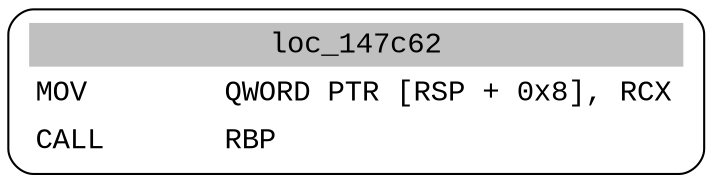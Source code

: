 digraph asm_graph {
1941 [
shape="Mrecord" fontname="Courier New"label =<<table border="0" cellborder="0" cellpadding="3"><tr><td align="center" colspan="2" bgcolor="grey">loc_147c62</td></tr><tr><td align="left">MOV        QWORD PTR [RSP + 0x8], RCX</td></tr><tr><td align="left">CALL       RBP</td></tr></table>> ];
}